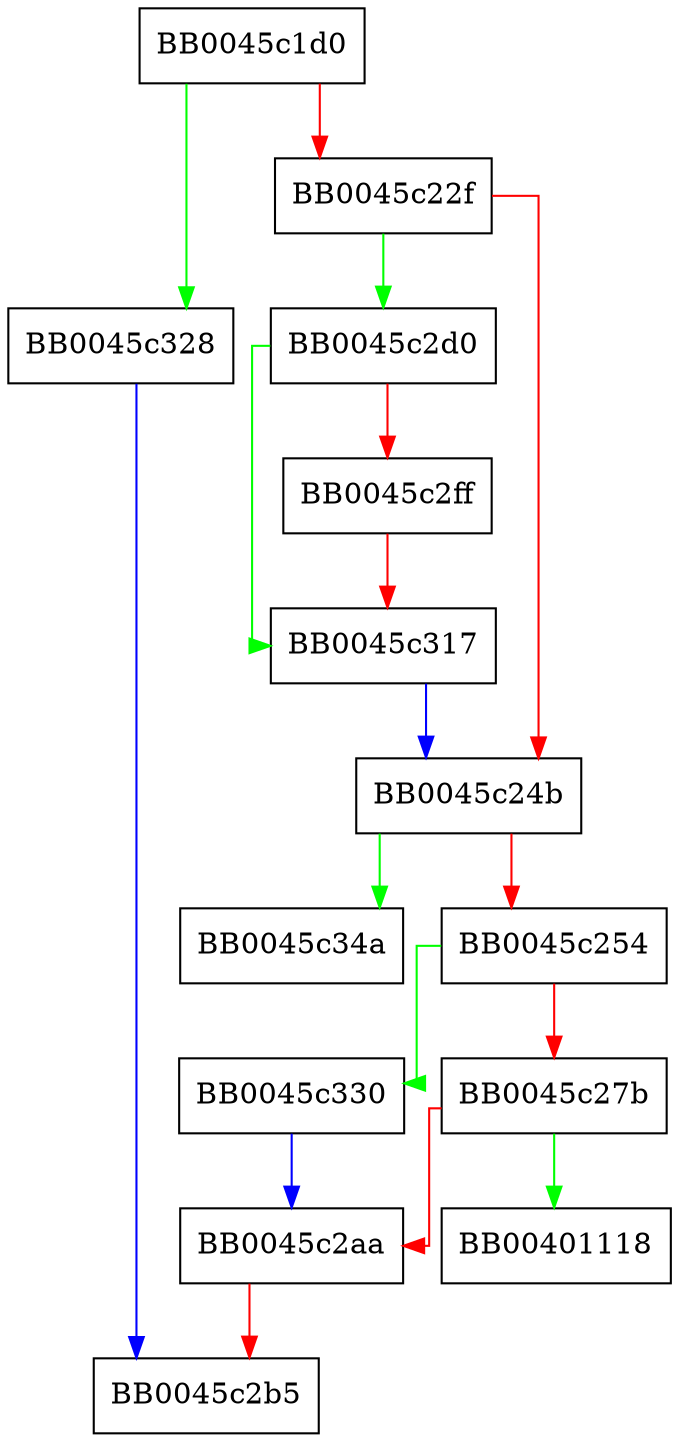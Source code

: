 digraph srp_verify_user {
  node [shape="box"];
  graph [splines=ortho];
  BB0045c1d0 -> BB0045c328 [color="green"];
  BB0045c1d0 -> BB0045c22f [color="red"];
  BB0045c22f -> BB0045c2d0 [color="green"];
  BB0045c22f -> BB0045c24b [color="red"];
  BB0045c24b -> BB0045c34a [color="green"];
  BB0045c24b -> BB0045c254 [color="red"];
  BB0045c254 -> BB0045c330 [color="green"];
  BB0045c254 -> BB0045c27b [color="red"];
  BB0045c27b -> BB00401118 [color="green"];
  BB0045c27b -> BB0045c2aa [color="red"];
  BB0045c2aa -> BB0045c2b5 [color="red"];
  BB0045c2d0 -> BB0045c317 [color="green"];
  BB0045c2d0 -> BB0045c2ff [color="red"];
  BB0045c2ff -> BB0045c317 [color="red"];
  BB0045c317 -> BB0045c24b [color="blue"];
  BB0045c328 -> BB0045c2b5 [color="blue"];
  BB0045c330 -> BB0045c2aa [color="blue"];
}